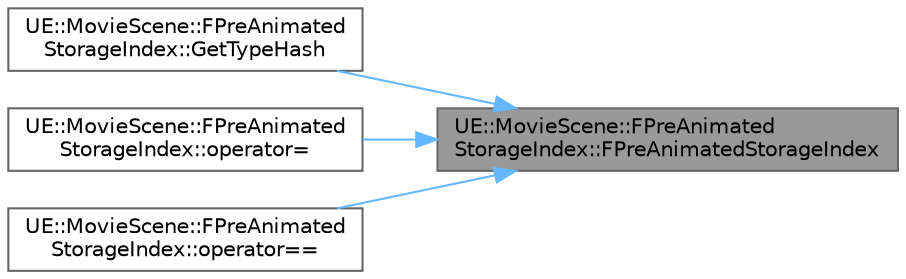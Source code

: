 digraph "UE::MovieScene::FPreAnimatedStorageIndex::FPreAnimatedStorageIndex"
{
 // INTERACTIVE_SVG=YES
 // LATEX_PDF_SIZE
  bgcolor="transparent";
  edge [fontname=Helvetica,fontsize=10,labelfontname=Helvetica,labelfontsize=10];
  node [fontname=Helvetica,fontsize=10,shape=box,height=0.2,width=0.4];
  rankdir="RL";
  Node1 [id="Node000001",label="UE::MovieScene::FPreAnimated\lStorageIndex::FPreAnimatedStorageIndex",height=0.2,width=0.4,color="gray40", fillcolor="grey60", style="filled", fontcolor="black",tooltip=" "];
  Node1 -> Node2 [id="edge1_Node000001_Node000002",dir="back",color="steelblue1",style="solid",tooltip=" "];
  Node2 [id="Node000002",label="UE::MovieScene::FPreAnimated\lStorageIndex::GetTypeHash",height=0.2,width=0.4,color="grey40", fillcolor="white", style="filled",URL="$d8/df3/structUE_1_1MovieScene_1_1FPreAnimatedStorageIndex.html#addb91b27f44e60b9a83268427ac7e049",tooltip=" "];
  Node1 -> Node3 [id="edge2_Node000001_Node000003",dir="back",color="steelblue1",style="solid",tooltip=" "];
  Node3 [id="Node000003",label="UE::MovieScene::FPreAnimated\lStorageIndex::operator=",height=0.2,width=0.4,color="grey40", fillcolor="white", style="filled",URL="$d8/df3/structUE_1_1MovieScene_1_1FPreAnimatedStorageIndex.html#aef6d6509957daffce7120b15f3ffdfbc",tooltip=" "];
  Node1 -> Node4 [id="edge3_Node000001_Node000004",dir="back",color="steelblue1",style="solid",tooltip=" "];
  Node4 [id="Node000004",label="UE::MovieScene::FPreAnimated\lStorageIndex::operator==",height=0.2,width=0.4,color="grey40", fillcolor="white", style="filled",URL="$d8/df3/structUE_1_1MovieScene_1_1FPreAnimatedStorageIndex.html#aaeb8cb59978d032b9cb7bd2fdb1cba99",tooltip=" "];
}
